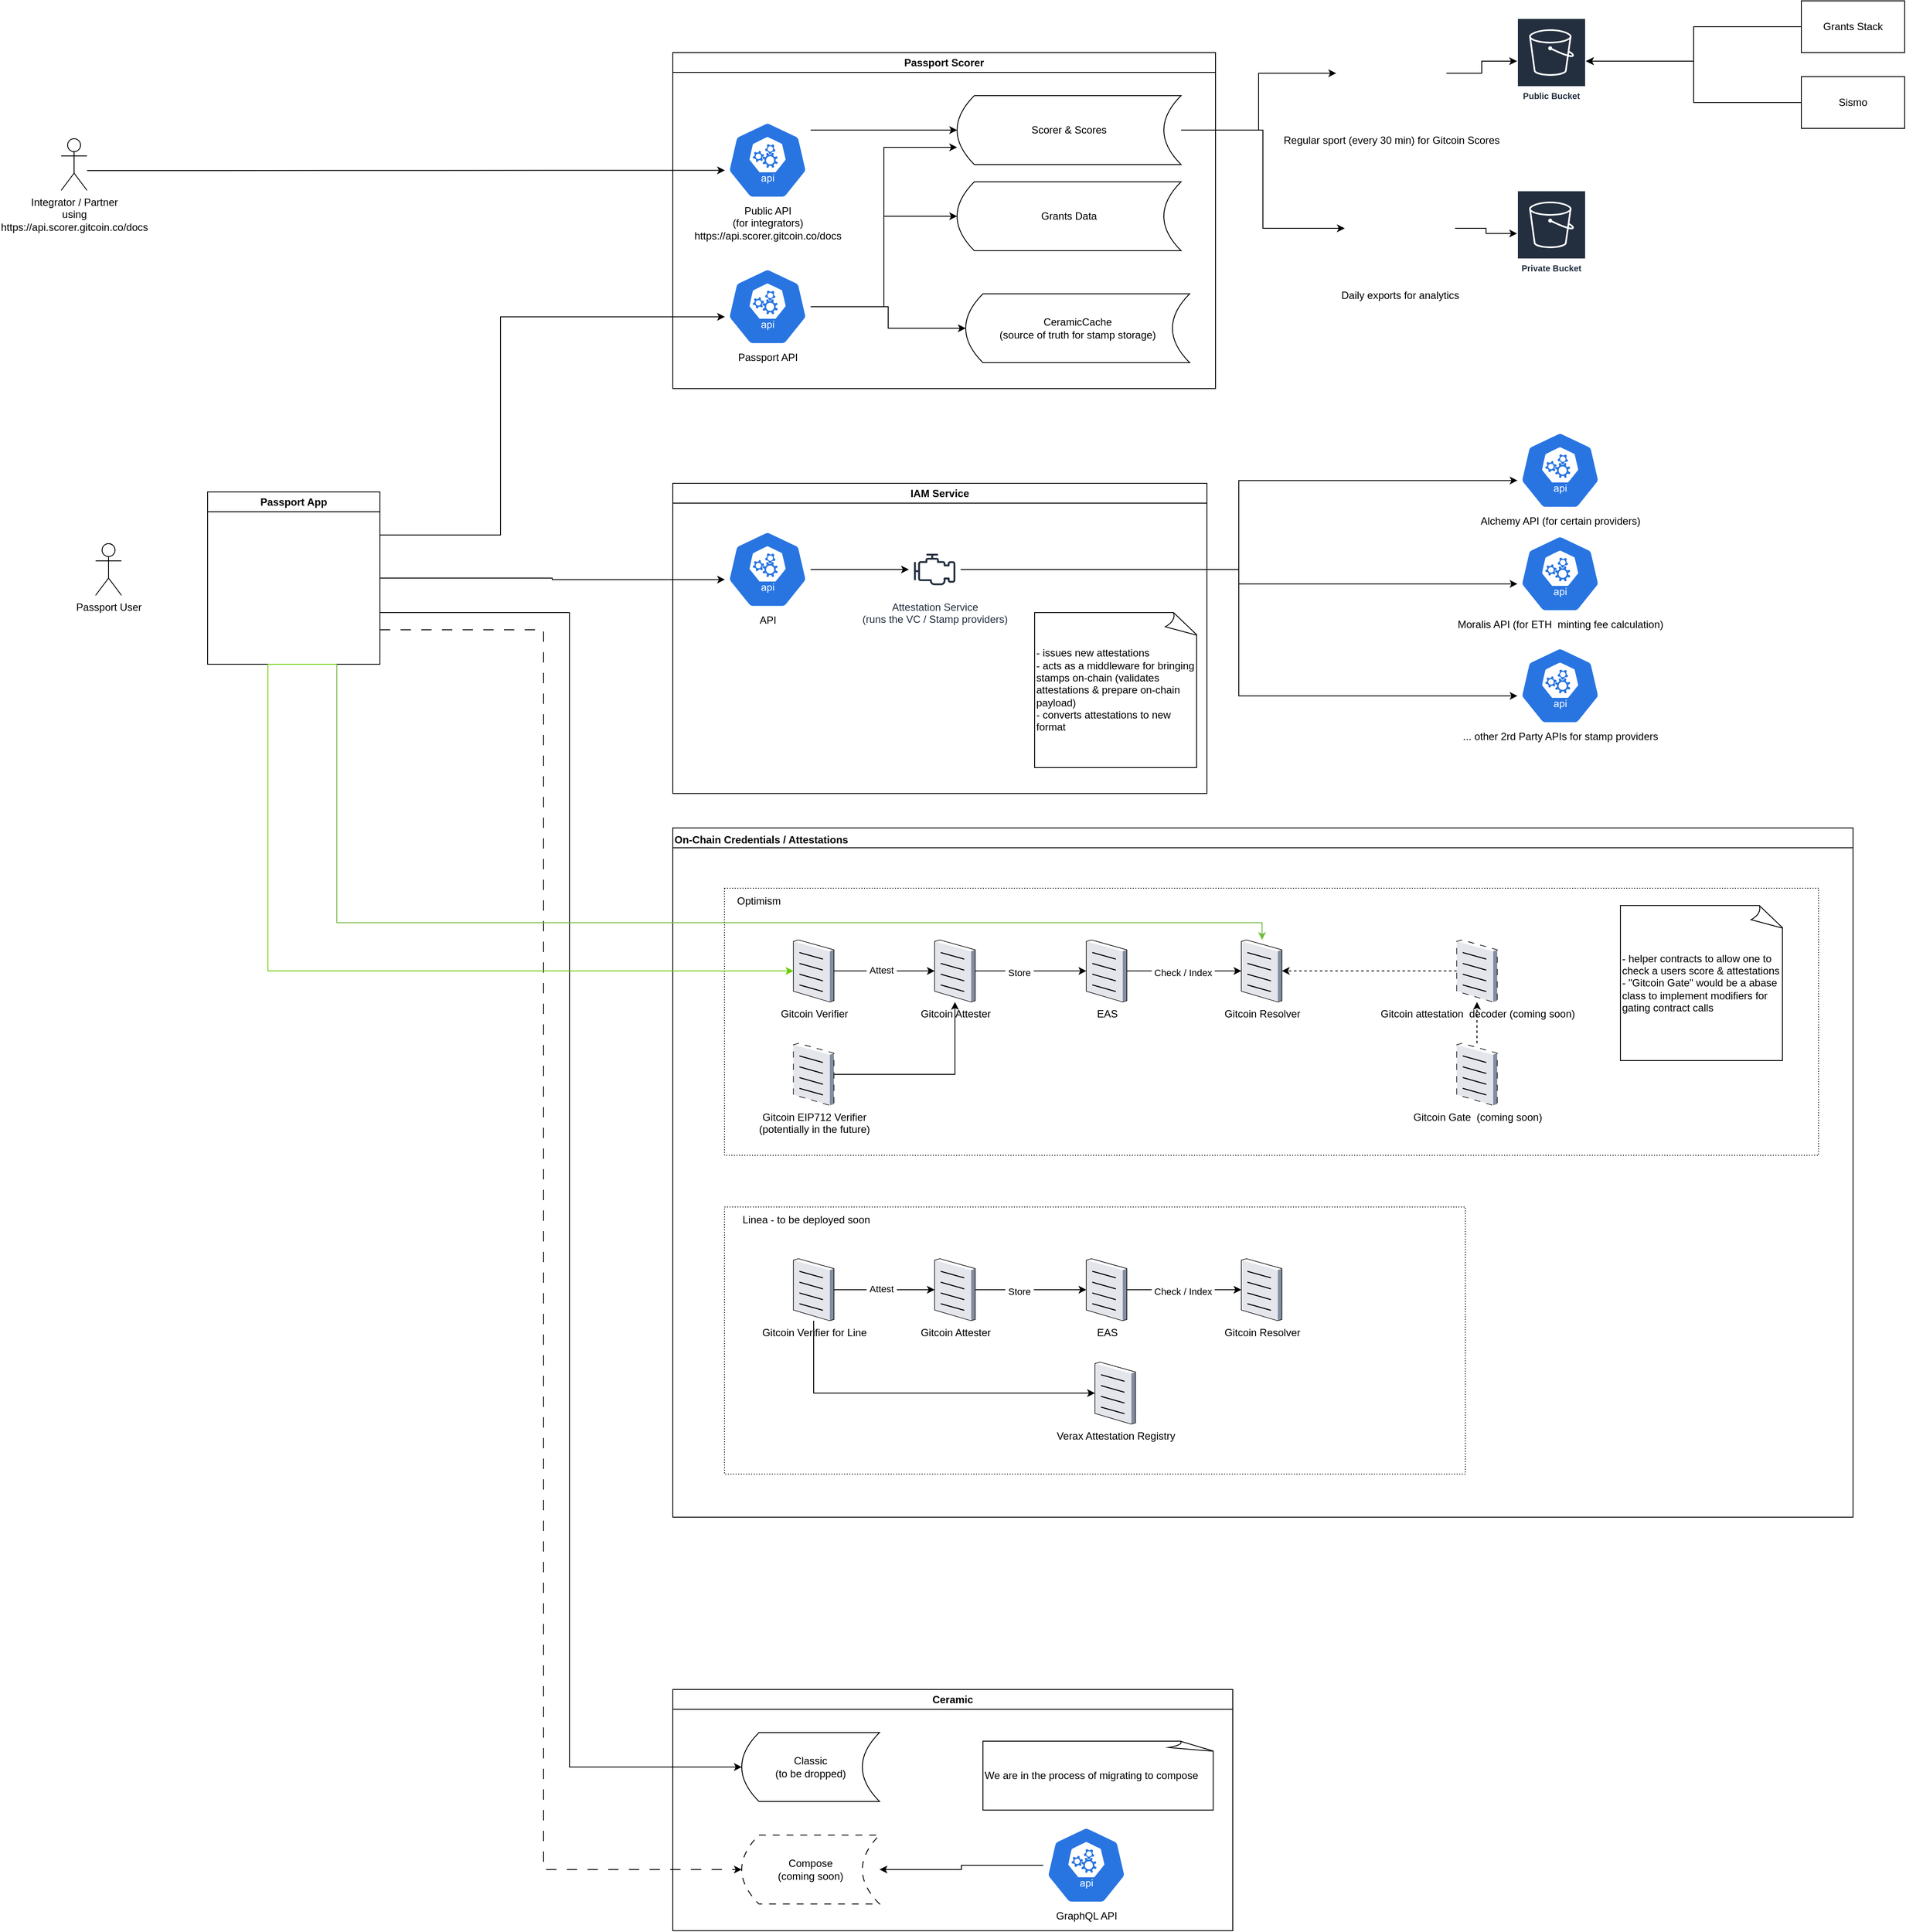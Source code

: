 <mxfile version="22.0.3" type="github">
  <diagram id="prtHgNgQTEPvFCAcTncT" name="Page-1">
    <mxGraphModel dx="2897" dy="1438" grid="1" gridSize="10" guides="1" tooltips="1" connect="1" arrows="1" fold="1" page="1" pageScale="1" pageWidth="827" pageHeight="1169" math="0" shadow="0">
      <root>
        <mxCell id="0" />
        <mxCell id="1" parent="0" />
        <mxCell id="uYgZu5FIEDiZeXpY4sAn-1" value="IAM Service" style="swimlane;whiteSpace=wrap;html=1;" parent="1" vertex="1">
          <mxGeometry x="110" y="620" width="620" height="360" as="geometry" />
        </mxCell>
        <mxCell id="uYgZu5FIEDiZeXpY4sAn-36" value="Attestation Service&lt;br&gt;(runs the VC / Stamp providers)" style="sketch=0;outlineConnect=0;fontColor=#232F3E;gradientColor=none;strokeColor=#232F3E;fillColor=#ffffff;dashed=0;verticalLabelPosition=bottom;verticalAlign=top;align=center;html=1;fontSize=12;fontStyle=0;aspect=fixed;shape=mxgraph.aws4.resourceIcon;resIcon=mxgraph.aws4.emr_engine;" parent="uYgZu5FIEDiZeXpY4sAn-1" vertex="1">
          <mxGeometry x="274" y="70" width="60" height="60" as="geometry" />
        </mxCell>
        <mxCell id="uYgZu5FIEDiZeXpY4sAn-42" style="edgeStyle=orthogonalEdgeStyle;rounded=0;orthogonalLoop=1;jettySize=auto;html=1;" parent="uYgZu5FIEDiZeXpY4sAn-1" source="uYgZu5FIEDiZeXpY4sAn-40" target="uYgZu5FIEDiZeXpY4sAn-36" edge="1">
          <mxGeometry relative="1" as="geometry" />
        </mxCell>
        <mxCell id="uYgZu5FIEDiZeXpY4sAn-40" value="API" style="sketch=0;html=1;dashed=0;whitespace=wrap;fillColor=#2875E2;strokeColor=#ffffff;points=[[0.005,0.63,0],[0.1,0.2,0],[0.9,0.2,0],[0.5,0,0],[0.995,0.63,0],[0.72,0.99,0],[0.5,1,0],[0.28,0.99,0]];verticalLabelPosition=bottom;align=center;verticalAlign=top;shape=mxgraph.kubernetes.icon;prIcon=api" parent="uYgZu5FIEDiZeXpY4sAn-1" vertex="1">
          <mxGeometry x="60" y="55" width="100" height="90" as="geometry" />
        </mxCell>
        <mxCell id="uYgZu5FIEDiZeXpY4sAn-45" value="- issues new attestations&lt;br&gt;- acts as a middleware for bringing stamps on-chain (validates attestations &amp;amp; prepare on-chain payload)&lt;br&gt;- converts attestations to new format" style="whiteSpace=wrap;html=1;shape=mxgraph.basic.document;align=left;" parent="uYgZu5FIEDiZeXpY4sAn-1" vertex="1">
          <mxGeometry x="420" y="150" width="190" height="180" as="geometry" />
        </mxCell>
        <mxCell id="uYgZu5FIEDiZeXpY4sAn-8" style="edgeStyle=orthogonalEdgeStyle;rounded=0;orthogonalLoop=1;jettySize=auto;html=1;entryX=0.005;entryY=0.63;entryDx=0;entryDy=0;entryPerimeter=0;exitX=1;exitY=0.25;exitDx=0;exitDy=0;" parent="1" source="uYgZu5FIEDiZeXpY4sAn-2" target="uYgZu5FIEDiZeXpY4sAn-17" edge="1">
          <mxGeometry relative="1" as="geometry">
            <mxPoint x="10" y="210" as="targetPoint" />
            <mxPoint x="-210" y="700" as="sourcePoint" />
            <Array as="points">
              <mxPoint x="-90" y="680" />
              <mxPoint x="-90" y="427" />
            </Array>
          </mxGeometry>
        </mxCell>
        <mxCell id="uYgZu5FIEDiZeXpY4sAn-13" style="edgeStyle=orthogonalEdgeStyle;rounded=0;orthogonalLoop=1;jettySize=auto;html=1;entryX=0;entryY=0.5;entryDx=0;entryDy=0;" parent="1" source="uYgZu5FIEDiZeXpY4sAn-2" target="uYgZu5FIEDiZeXpY4sAn-11" edge="1">
          <mxGeometry relative="1" as="geometry">
            <Array as="points">
              <mxPoint x="-10" y="770" />
              <mxPoint x="-10" y="2110" />
            </Array>
          </mxGeometry>
        </mxCell>
        <mxCell id="uYgZu5FIEDiZeXpY4sAn-14" style="edgeStyle=orthogonalEdgeStyle;rounded=0;orthogonalLoop=1;jettySize=auto;html=1;entryX=0;entryY=0.5;entryDx=0;entryDy=0;dashed=1;dashPattern=12 12;" parent="1" source="uYgZu5FIEDiZeXpY4sAn-2" target="uYgZu5FIEDiZeXpY4sAn-12" edge="1">
          <mxGeometry relative="1" as="geometry">
            <Array as="points">
              <mxPoint x="-40" y="790" />
              <mxPoint x="-40" y="2229" />
            </Array>
          </mxGeometry>
        </mxCell>
        <mxCell id="uYgZu5FIEDiZeXpY4sAn-2" value="Passport App" style="swimlane;whiteSpace=wrap;html=1;" parent="1" vertex="1">
          <mxGeometry x="-430" y="630" width="200" height="200" as="geometry" />
        </mxCell>
        <mxCell id="uYgZu5FIEDiZeXpY4sAn-3" value="Passport User" style="shape=umlActor;verticalLabelPosition=bottom;verticalAlign=top;html=1;outlineConnect=0;" parent="1" vertex="1">
          <mxGeometry x="-560" y="690" width="30" height="60" as="geometry" />
        </mxCell>
        <mxCell id="uYgZu5FIEDiZeXpY4sAn-4" value="Passport Scorer" style="swimlane;whiteSpace=wrap;html=1;" parent="1" vertex="1">
          <mxGeometry x="110" y="120" width="630" height="390" as="geometry" />
        </mxCell>
        <mxCell id="uYgZu5FIEDiZeXpY4sAn-16" value="Scorer &amp;amp; Scores" style="shape=dataStorage;whiteSpace=wrap;html=1;fixedSize=1;" parent="uYgZu5FIEDiZeXpY4sAn-4" vertex="1">
          <mxGeometry x="330" y="50" width="260" height="80" as="geometry" />
        </mxCell>
        <mxCell id="uYgZu5FIEDiZeXpY4sAn-18" value="Grants Data" style="shape=dataStorage;whiteSpace=wrap;html=1;fixedSize=1;" parent="uYgZu5FIEDiZeXpY4sAn-4" vertex="1">
          <mxGeometry x="330" y="150" width="260" height="80" as="geometry" />
        </mxCell>
        <mxCell id="uYgZu5FIEDiZeXpY4sAn-20" style="edgeStyle=orthogonalEdgeStyle;rounded=0;orthogonalLoop=1;jettySize=auto;html=1;entryX=0;entryY=0.75;entryDx=0;entryDy=0;" parent="uYgZu5FIEDiZeXpY4sAn-4" source="uYgZu5FIEDiZeXpY4sAn-17" target="uYgZu5FIEDiZeXpY4sAn-16" edge="1">
          <mxGeometry relative="1" as="geometry">
            <mxPoint x="260" y="180" as="targetPoint" />
          </mxGeometry>
        </mxCell>
        <mxCell id="uYgZu5FIEDiZeXpY4sAn-32" style="edgeStyle=orthogonalEdgeStyle;rounded=0;orthogonalLoop=1;jettySize=auto;html=1;entryX=0;entryY=0.5;entryDx=0;entryDy=0;" parent="uYgZu5FIEDiZeXpY4sAn-4" source="uYgZu5FIEDiZeXpY4sAn-17" target="uYgZu5FIEDiZeXpY4sAn-18" edge="1">
          <mxGeometry relative="1" as="geometry" />
        </mxCell>
        <mxCell id="uYgZu5FIEDiZeXpY4sAn-17" value="Passport API" style="sketch=0;html=1;dashed=0;whitespace=wrap;fillColor=#2875E2;strokeColor=#ffffff;points=[[0.005,0.63,0],[0.1,0.2,0],[0.9,0.2,0],[0.5,0,0],[0.995,0.63,0],[0.72,0.99,0],[0.5,1,0],[0.28,0.99,0]];verticalLabelPosition=bottom;align=center;verticalAlign=top;shape=mxgraph.kubernetes.icon;prIcon=api" parent="uYgZu5FIEDiZeXpY4sAn-4" vertex="1">
          <mxGeometry x="60" y="250" width="100" height="90" as="geometry" />
        </mxCell>
        <mxCell id="uYgZu5FIEDiZeXpY4sAn-24" style="edgeStyle=orthogonalEdgeStyle;rounded=0;orthogonalLoop=1;jettySize=auto;html=1;entryX=0;entryY=0.5;entryDx=0;entryDy=0;" parent="uYgZu5FIEDiZeXpY4sAn-4" source="uYgZu5FIEDiZeXpY4sAn-21" target="uYgZu5FIEDiZeXpY4sAn-16" edge="1">
          <mxGeometry relative="1" as="geometry">
            <Array as="points">
              <mxPoint x="210" y="90" />
              <mxPoint x="210" y="90" />
            </Array>
          </mxGeometry>
        </mxCell>
        <mxCell id="uYgZu5FIEDiZeXpY4sAn-21" value="Public API&lt;br&gt;(for integrators)&lt;br&gt;https://api.scorer.gitcoin.co/docs" style="sketch=0;html=1;dashed=0;whitespace=wrap;fillColor=#2875E2;strokeColor=#ffffff;points=[[0.005,0.63,0],[0.1,0.2,0],[0.9,0.2,0],[0.5,0,0],[0.995,0.63,0],[0.72,0.99,0],[0.5,1,0],[0.28,0.99,0]];verticalLabelPosition=bottom;align=center;verticalAlign=top;shape=mxgraph.kubernetes.icon;prIcon=api" parent="uYgZu5FIEDiZeXpY4sAn-4" vertex="1">
          <mxGeometry x="60" y="80" width="100" height="90" as="geometry" />
        </mxCell>
        <mxCell id="uYgZu5FIEDiZeXpY4sAn-15" value="CeramicCache&lt;br&gt;(source of truth for stamp storage)" style="shape=dataStorage;whiteSpace=wrap;html=1;fixedSize=1;" parent="uYgZu5FIEDiZeXpY4sAn-4" vertex="1">
          <mxGeometry x="340" y="280" width="260" height="80" as="geometry" />
        </mxCell>
        <mxCell id="uYgZu5FIEDiZeXpY4sAn-19" style="edgeStyle=orthogonalEdgeStyle;rounded=0;orthogonalLoop=1;jettySize=auto;html=1;entryX=0;entryY=0.5;entryDx=0;entryDy=0;" parent="uYgZu5FIEDiZeXpY4sAn-4" source="uYgZu5FIEDiZeXpY4sAn-17" target="uYgZu5FIEDiZeXpY4sAn-15" edge="1">
          <mxGeometry relative="1" as="geometry" />
        </mxCell>
        <mxCell id="uYgZu5FIEDiZeXpY4sAn-7" value="On-Chain Credentials / Attestations" style="swimlane;whiteSpace=wrap;html=1;align=left;verticalAlign=top;" parent="1" vertex="1">
          <mxGeometry x="110" y="1020" width="1370" height="800" as="geometry" />
        </mxCell>
        <mxCell id="uYgZu5FIEDiZeXpY4sAn-48" value="" style="rounded=0;whiteSpace=wrap;html=1;dashed=1;dashPattern=1 2;" parent="uYgZu5FIEDiZeXpY4sAn-7" vertex="1">
          <mxGeometry x="60" y="70" width="1270" height="310" as="geometry" />
        </mxCell>
        <mxCell id="uYgZu5FIEDiZeXpY4sAn-49" value="Optimism" style="text;html=1;strokeColor=none;fillColor=none;align=center;verticalAlign=middle;whiteSpace=wrap;rounded=0;" parent="uYgZu5FIEDiZeXpY4sAn-7" vertex="1">
          <mxGeometry x="70" y="70" width="60" height="30" as="geometry" />
        </mxCell>
        <mxCell id="uYgZu5FIEDiZeXpY4sAn-54" style="edgeStyle=orthogonalEdgeStyle;rounded=0;orthogonalLoop=1;jettySize=auto;html=1;" parent="uYgZu5FIEDiZeXpY4sAn-7" source="uYgZu5FIEDiZeXpY4sAn-50" target="uYgZu5FIEDiZeXpY4sAn-51" edge="1">
          <mxGeometry relative="1" as="geometry" />
        </mxCell>
        <mxCell id="uYgZu5FIEDiZeXpY4sAn-59" value="&amp;nbsp;Attest&amp;nbsp;" style="edgeLabel;html=1;align=center;verticalAlign=middle;resizable=0;points=[];" parent="uYgZu5FIEDiZeXpY4sAn-54" vertex="1" connectable="0">
          <mxGeometry x="-0.06" y="1" relative="1" as="geometry">
            <mxPoint as="offset" />
          </mxGeometry>
        </mxCell>
        <mxCell id="uYgZu5FIEDiZeXpY4sAn-50" value="Gitcoin Verifier" style="verticalLabelPosition=bottom;sketch=0;aspect=fixed;html=1;verticalAlign=top;strokeColor=none;align=center;outlineConnect=0;shape=mxgraph.citrix.document;" parent="uYgZu5FIEDiZeXpY4sAn-7" vertex="1">
          <mxGeometry x="140" y="130" width="47" height="72" as="geometry" />
        </mxCell>
        <mxCell id="uYgZu5FIEDiZeXpY4sAn-55" style="edgeStyle=orthogonalEdgeStyle;rounded=0;orthogonalLoop=1;jettySize=auto;html=1;" parent="uYgZu5FIEDiZeXpY4sAn-7" source="uYgZu5FIEDiZeXpY4sAn-51" target="uYgZu5FIEDiZeXpY4sAn-53" edge="1">
          <mxGeometry relative="1" as="geometry" />
        </mxCell>
        <mxCell id="uYgZu5FIEDiZeXpY4sAn-58" value="&amp;nbsp;Store&amp;nbsp;" style="edgeLabel;html=1;align=center;verticalAlign=middle;resizable=0;points=[];" parent="uYgZu5FIEDiZeXpY4sAn-55" vertex="1" connectable="0">
          <mxGeometry x="-0.209" y="-2" relative="1" as="geometry">
            <mxPoint as="offset" />
          </mxGeometry>
        </mxCell>
        <mxCell id="uYgZu5FIEDiZeXpY4sAn-51" value="Gitcoin Attester" style="verticalLabelPosition=bottom;sketch=0;aspect=fixed;html=1;verticalAlign=top;strokeColor=none;align=center;outlineConnect=0;shape=mxgraph.citrix.document;" parent="uYgZu5FIEDiZeXpY4sAn-7" vertex="1">
          <mxGeometry x="304" y="130" width="47" height="72" as="geometry" />
        </mxCell>
        <mxCell id="uYgZu5FIEDiZeXpY4sAn-52" value="Gitcoin Resolver" style="verticalLabelPosition=bottom;sketch=0;aspect=fixed;html=1;verticalAlign=top;strokeColor=none;align=center;outlineConnect=0;shape=mxgraph.citrix.document;" parent="uYgZu5FIEDiZeXpY4sAn-7" vertex="1">
          <mxGeometry x="660" y="130" width="47" height="72" as="geometry" />
        </mxCell>
        <mxCell id="uYgZu5FIEDiZeXpY4sAn-56" style="edgeStyle=orthogonalEdgeStyle;rounded=0;orthogonalLoop=1;jettySize=auto;html=1;" parent="uYgZu5FIEDiZeXpY4sAn-7" source="uYgZu5FIEDiZeXpY4sAn-53" target="uYgZu5FIEDiZeXpY4sAn-52" edge="1">
          <mxGeometry relative="1" as="geometry" />
        </mxCell>
        <mxCell id="uYgZu5FIEDiZeXpY4sAn-57" value="&amp;nbsp;Check / Index&amp;nbsp;" style="edgeLabel;html=1;align=center;verticalAlign=middle;resizable=0;points=[];" parent="uYgZu5FIEDiZeXpY4sAn-56" vertex="1" connectable="0">
          <mxGeometry x="-0.023" y="-2" relative="1" as="geometry">
            <mxPoint as="offset" />
          </mxGeometry>
        </mxCell>
        <mxCell id="uYgZu5FIEDiZeXpY4sAn-53" value="EAS" style="verticalLabelPosition=bottom;sketch=0;aspect=fixed;html=1;verticalAlign=top;strokeColor=none;align=center;outlineConnect=0;shape=mxgraph.citrix.document;" parent="uYgZu5FIEDiZeXpY4sAn-7" vertex="1">
          <mxGeometry x="480" y="130" width="47" height="72" as="geometry" />
        </mxCell>
        <mxCell id="uYgZu5FIEDiZeXpY4sAn-61" style="edgeStyle=orthogonalEdgeStyle;rounded=0;orthogonalLoop=1;jettySize=auto;html=1;" parent="uYgZu5FIEDiZeXpY4sAn-7" source="uYgZu5FIEDiZeXpY4sAn-60" target="uYgZu5FIEDiZeXpY4sAn-51" edge="1">
          <mxGeometry relative="1" as="geometry" />
        </mxCell>
        <mxCell id="uYgZu5FIEDiZeXpY4sAn-60" value="Gitcoin EIP712 Verifier&lt;br&gt;(potentially in the future)" style="verticalLabelPosition=bottom;sketch=0;aspect=fixed;html=1;verticalAlign=top;align=center;outlineConnect=0;shape=mxgraph.citrix.document;fillColor=none;strokeColor=default;dashed=1;dashPattern=12 12;" parent="uYgZu5FIEDiZeXpY4sAn-7" vertex="1">
          <mxGeometry x="140" y="250" width="47" height="72" as="geometry" />
        </mxCell>
        <mxCell id="uYgZu5FIEDiZeXpY4sAn-65" value="" style="rounded=0;whiteSpace=wrap;html=1;dashed=1;dashPattern=1 2;" parent="uYgZu5FIEDiZeXpY4sAn-7" vertex="1">
          <mxGeometry x="60" y="440" width="860" height="310" as="geometry" />
        </mxCell>
        <mxCell id="uYgZu5FIEDiZeXpY4sAn-66" value="Linea - to be deployed soon" style="text;html=1;strokeColor=none;fillColor=none;align=center;verticalAlign=middle;whiteSpace=wrap;rounded=0;" parent="uYgZu5FIEDiZeXpY4sAn-7" vertex="1">
          <mxGeometry x="60" y="440" width="190" height="30" as="geometry" />
        </mxCell>
        <mxCell id="uYgZu5FIEDiZeXpY4sAn-81" style="edgeStyle=orthogonalEdgeStyle;rounded=0;orthogonalLoop=1;jettySize=auto;html=1;" parent="uYgZu5FIEDiZeXpY4sAn-7" source="uYgZu5FIEDiZeXpY4sAn-69" target="uYgZu5FIEDiZeXpY4sAn-79" edge="1">
          <mxGeometry relative="1" as="geometry">
            <Array as="points">
              <mxPoint x="164" y="656" />
            </Array>
          </mxGeometry>
        </mxCell>
        <mxCell id="uYgZu5FIEDiZeXpY4sAn-69" value="Gitcoin Verifier for Line" style="verticalLabelPosition=bottom;sketch=0;aspect=fixed;html=1;verticalAlign=top;strokeColor=none;align=center;outlineConnect=0;shape=mxgraph.citrix.document;" parent="uYgZu5FIEDiZeXpY4sAn-7" vertex="1">
          <mxGeometry x="140" y="500" width="47" height="72" as="geometry" />
        </mxCell>
        <mxCell id="uYgZu5FIEDiZeXpY4sAn-72" value="Gitcoin Attester" style="verticalLabelPosition=bottom;sketch=0;aspect=fixed;html=1;verticalAlign=top;strokeColor=none;align=center;outlineConnect=0;shape=mxgraph.citrix.document;" parent="uYgZu5FIEDiZeXpY4sAn-7" vertex="1">
          <mxGeometry x="304" y="500" width="47" height="72" as="geometry" />
        </mxCell>
        <mxCell id="uYgZu5FIEDiZeXpY4sAn-67" style="edgeStyle=orthogonalEdgeStyle;rounded=0;orthogonalLoop=1;jettySize=auto;html=1;" parent="uYgZu5FIEDiZeXpY4sAn-7" source="uYgZu5FIEDiZeXpY4sAn-69" target="uYgZu5FIEDiZeXpY4sAn-72" edge="1">
          <mxGeometry relative="1" as="geometry" />
        </mxCell>
        <mxCell id="uYgZu5FIEDiZeXpY4sAn-68" value="&amp;nbsp;Attest&amp;nbsp;" style="edgeLabel;html=1;align=center;verticalAlign=middle;resizable=0;points=[];" parent="uYgZu5FIEDiZeXpY4sAn-67" vertex="1" connectable="0">
          <mxGeometry x="-0.06" y="1" relative="1" as="geometry">
            <mxPoint as="offset" />
          </mxGeometry>
        </mxCell>
        <mxCell id="uYgZu5FIEDiZeXpY4sAn-73" value="Gitcoin Resolver" style="verticalLabelPosition=bottom;sketch=0;aspect=fixed;html=1;verticalAlign=top;strokeColor=none;align=center;outlineConnect=0;shape=mxgraph.citrix.document;" parent="uYgZu5FIEDiZeXpY4sAn-7" vertex="1">
          <mxGeometry x="660" y="500" width="47" height="72" as="geometry" />
        </mxCell>
        <mxCell id="uYgZu5FIEDiZeXpY4sAn-74" style="edgeStyle=orthogonalEdgeStyle;rounded=0;orthogonalLoop=1;jettySize=auto;html=1;" parent="uYgZu5FIEDiZeXpY4sAn-7" source="uYgZu5FIEDiZeXpY4sAn-76" target="uYgZu5FIEDiZeXpY4sAn-73" edge="1">
          <mxGeometry relative="1" as="geometry" />
        </mxCell>
        <mxCell id="uYgZu5FIEDiZeXpY4sAn-75" value="&amp;nbsp;Check / Index&amp;nbsp;" style="edgeLabel;html=1;align=center;verticalAlign=middle;resizable=0;points=[];" parent="uYgZu5FIEDiZeXpY4sAn-74" vertex="1" connectable="0">
          <mxGeometry x="-0.023" y="-2" relative="1" as="geometry">
            <mxPoint as="offset" />
          </mxGeometry>
        </mxCell>
        <mxCell id="uYgZu5FIEDiZeXpY4sAn-76" value="EAS" style="verticalLabelPosition=bottom;sketch=0;aspect=fixed;html=1;verticalAlign=top;strokeColor=none;align=center;outlineConnect=0;shape=mxgraph.citrix.document;" parent="uYgZu5FIEDiZeXpY4sAn-7" vertex="1">
          <mxGeometry x="480" y="500" width="47" height="72" as="geometry" />
        </mxCell>
        <mxCell id="uYgZu5FIEDiZeXpY4sAn-70" style="edgeStyle=orthogonalEdgeStyle;rounded=0;orthogonalLoop=1;jettySize=auto;html=1;" parent="uYgZu5FIEDiZeXpY4sAn-7" source="uYgZu5FIEDiZeXpY4sAn-72" target="uYgZu5FIEDiZeXpY4sAn-76" edge="1">
          <mxGeometry relative="1" as="geometry" />
        </mxCell>
        <mxCell id="uYgZu5FIEDiZeXpY4sAn-71" value="&amp;nbsp;Store&amp;nbsp;" style="edgeLabel;html=1;align=center;verticalAlign=middle;resizable=0;points=[];" parent="uYgZu5FIEDiZeXpY4sAn-70" vertex="1" connectable="0">
          <mxGeometry x="-0.209" y="-2" relative="1" as="geometry">
            <mxPoint as="offset" />
          </mxGeometry>
        </mxCell>
        <mxCell id="uYgZu5FIEDiZeXpY4sAn-79" value="Verax Attestation Registry" style="verticalLabelPosition=bottom;sketch=0;aspect=fixed;html=1;verticalAlign=top;strokeColor=none;align=center;outlineConnect=0;shape=mxgraph.citrix.document;" parent="uYgZu5FIEDiZeXpY4sAn-7" vertex="1">
          <mxGeometry x="490" y="620" width="47" height="72" as="geometry" />
        </mxCell>
        <mxCell id="uYgZu5FIEDiZeXpY4sAn-85" style="edgeStyle=orthogonalEdgeStyle;rounded=0;orthogonalLoop=1;jettySize=auto;html=1;dashed=1;" parent="uYgZu5FIEDiZeXpY4sAn-7" source="uYgZu5FIEDiZeXpY4sAn-84" target="uYgZu5FIEDiZeXpY4sAn-52" edge="1">
          <mxGeometry relative="1" as="geometry" />
        </mxCell>
        <mxCell id="uYgZu5FIEDiZeXpY4sAn-84" value="Gitcoin attestation &amp;nbsp;decoder (coming soon)" style="verticalLabelPosition=bottom;sketch=0;aspect=fixed;html=1;verticalAlign=top;align=center;outlineConnect=0;shape=mxgraph.citrix.document;fillColor=none;strokeColor=default;dashed=1;dashPattern=12 12;" parent="uYgZu5FIEDiZeXpY4sAn-7" vertex="1">
          <mxGeometry x="910" y="130" width="47" height="72" as="geometry" />
        </mxCell>
        <mxCell id="uYgZu5FIEDiZeXpY4sAn-87" style="edgeStyle=orthogonalEdgeStyle;rounded=0;orthogonalLoop=1;jettySize=auto;html=1;dashed=1;" parent="uYgZu5FIEDiZeXpY4sAn-7" source="uYgZu5FIEDiZeXpY4sAn-86" target="uYgZu5FIEDiZeXpY4sAn-84" edge="1">
          <mxGeometry relative="1" as="geometry" />
        </mxCell>
        <mxCell id="uYgZu5FIEDiZeXpY4sAn-86" value="Gitcoin Gate &amp;nbsp;(coming soon)" style="verticalLabelPosition=bottom;sketch=0;aspect=fixed;html=1;verticalAlign=top;align=center;outlineConnect=0;shape=mxgraph.citrix.document;fillColor=none;strokeColor=default;dashed=1;dashPattern=12 12;" parent="uYgZu5FIEDiZeXpY4sAn-7" vertex="1">
          <mxGeometry x="910" y="250" width="47" height="72" as="geometry" />
        </mxCell>
        <mxCell id="uYgZu5FIEDiZeXpY4sAn-88" value="- helper contracts to allow one to check a users score &amp;amp; attestations&lt;br&gt;- &quot;Gitcoin Gate&quot; would be a abase class to implement modifiers for gating contract calls" style="whiteSpace=wrap;html=1;shape=mxgraph.basic.document;align=left;" parent="uYgZu5FIEDiZeXpY4sAn-7" vertex="1">
          <mxGeometry x="1100" y="90" width="190" height="180" as="geometry" />
        </mxCell>
        <mxCell id="uYgZu5FIEDiZeXpY4sAn-9" value="Ceramic" style="swimlane;whiteSpace=wrap;html=1;startSize=23;" parent="1" vertex="1">
          <mxGeometry x="110" y="2020" width="650" height="280" as="geometry" />
        </mxCell>
        <mxCell id="uYgZu5FIEDiZeXpY4sAn-11" value="Classic&lt;br&gt;(to be dropped)" style="shape=dataStorage;whiteSpace=wrap;html=1;fixedSize=1;" parent="uYgZu5FIEDiZeXpY4sAn-9" vertex="1">
          <mxGeometry x="80" y="50" width="160" height="80" as="geometry" />
        </mxCell>
        <mxCell id="uYgZu5FIEDiZeXpY4sAn-12" value="Compose &lt;br&gt;(coming soon)" style="shape=dataStorage;whiteSpace=wrap;html=1;fixedSize=1;dashed=1;dashPattern=8 8;" parent="uYgZu5FIEDiZeXpY4sAn-9" vertex="1">
          <mxGeometry x="80" y="169" width="160" height="80" as="geometry" />
        </mxCell>
        <mxCell id="uYgZu5FIEDiZeXpY4sAn-47" value="We are in the process of migrating to compose" style="whiteSpace=wrap;html=1;shape=mxgraph.basic.document;align=left;" parent="uYgZu5FIEDiZeXpY4sAn-9" vertex="1">
          <mxGeometry x="360" y="60" width="270" height="80" as="geometry" />
        </mxCell>
        <mxCell id="uYgZu5FIEDiZeXpY4sAn-90" style="edgeStyle=orthogonalEdgeStyle;rounded=0;orthogonalLoop=1;jettySize=auto;html=1;" parent="uYgZu5FIEDiZeXpY4sAn-9" source="uYgZu5FIEDiZeXpY4sAn-89" target="uYgZu5FIEDiZeXpY4sAn-12" edge="1">
          <mxGeometry relative="1" as="geometry" />
        </mxCell>
        <mxCell id="uYgZu5FIEDiZeXpY4sAn-89" value="GraphQL API" style="sketch=0;html=1;dashed=0;whitespace=wrap;fillColor=#2875E2;strokeColor=#ffffff;points=[[0.005,0.63,0],[0.1,0.2,0],[0.9,0.2,0],[0.5,0,0],[0.995,0.63,0],[0.72,0.99,0],[0.5,1,0],[0.28,0.99,0]];verticalLabelPosition=bottom;align=center;verticalAlign=top;shape=mxgraph.kubernetes.icon;prIcon=api" parent="uYgZu5FIEDiZeXpY4sAn-9" vertex="1">
          <mxGeometry x="430" y="159" width="100" height="90" as="geometry" />
        </mxCell>
        <mxCell id="uYgZu5FIEDiZeXpY4sAn-28" style="edgeStyle=orthogonalEdgeStyle;rounded=0;orthogonalLoop=1;jettySize=auto;html=1;entryX=0.005;entryY=0.63;entryDx=0;entryDy=0;entryPerimeter=0;" parent="1" source="uYgZu5FIEDiZeXpY4sAn-25" target="uYgZu5FIEDiZeXpY4sAn-21" edge="1">
          <mxGeometry relative="1" as="geometry">
            <Array as="points">
              <mxPoint x="-460" y="257" />
              <mxPoint x="-460" y="257" />
            </Array>
          </mxGeometry>
        </mxCell>
        <mxCell id="uYgZu5FIEDiZeXpY4sAn-25" value="Integrator / Partner&lt;br&gt;using&lt;br&gt;https://api.scorer.gitcoin.co/docs" style="shape=umlActor;verticalLabelPosition=bottom;verticalAlign=top;html=1;outlineConnect=0;" parent="1" vertex="1">
          <mxGeometry x="-600" y="220" width="30" height="60" as="geometry" />
        </mxCell>
        <mxCell id="uYgZu5FIEDiZeXpY4sAn-33" value="Alchemy API (for certain providers)" style="sketch=0;html=1;dashed=0;whitespace=wrap;fillColor=#2875E2;strokeColor=#ffffff;points=[[0.005,0.63,0],[0.1,0.2,0],[0.9,0.2,0],[0.5,0,0],[0.995,0.63,0],[0.72,0.99,0],[0.5,1,0],[0.28,0.99,0]];verticalLabelPosition=bottom;align=center;verticalAlign=top;shape=mxgraph.kubernetes.icon;prIcon=api" parent="1" vertex="1">
          <mxGeometry x="1090" y="560" width="100" height="90" as="geometry" />
        </mxCell>
        <mxCell id="uYgZu5FIEDiZeXpY4sAn-34" value="Moralis API (for ETH &amp;nbsp;minting fee calculation)" style="sketch=0;html=1;dashed=0;whitespace=wrap;fillColor=#2875E2;strokeColor=#ffffff;points=[[0.005,0.63,0],[0.1,0.2,0],[0.9,0.2,0],[0.5,0,0],[0.995,0.63,0],[0.72,0.99,0],[0.5,1,0],[0.28,0.99,0]];verticalLabelPosition=bottom;align=center;verticalAlign=top;shape=mxgraph.kubernetes.icon;prIcon=api" parent="1" vertex="1">
          <mxGeometry x="1090" y="680" width="100" height="90" as="geometry" />
        </mxCell>
        <mxCell id="uYgZu5FIEDiZeXpY4sAn-35" value="... other 2rd Party APIs for stamp providers" style="sketch=0;html=1;dashed=0;whitespace=wrap;fillColor=#2875E2;strokeColor=#ffffff;points=[[0.005,0.63,0],[0.1,0.2,0],[0.9,0.2,0],[0.5,0,0],[0.995,0.63,0],[0.72,0.99,0],[0.5,1,0],[0.28,0.99,0]];verticalLabelPosition=bottom;align=center;verticalAlign=top;shape=mxgraph.kubernetes.icon;prIcon=api" parent="1" vertex="1">
          <mxGeometry x="1090" y="810" width="100" height="90" as="geometry" />
        </mxCell>
        <mxCell id="uYgZu5FIEDiZeXpY4sAn-37" style="edgeStyle=orthogonalEdgeStyle;rounded=0;orthogonalLoop=1;jettySize=auto;html=1;entryX=0.005;entryY=0.63;entryDx=0;entryDy=0;entryPerimeter=0;" parent="1" source="uYgZu5FIEDiZeXpY4sAn-36" target="uYgZu5FIEDiZeXpY4sAn-33" edge="1">
          <mxGeometry relative="1" as="geometry" />
        </mxCell>
        <mxCell id="uYgZu5FIEDiZeXpY4sAn-38" style="edgeStyle=orthogonalEdgeStyle;rounded=0;orthogonalLoop=1;jettySize=auto;html=1;entryX=0.005;entryY=0.63;entryDx=0;entryDy=0;entryPerimeter=0;" parent="1" source="uYgZu5FIEDiZeXpY4sAn-36" target="uYgZu5FIEDiZeXpY4sAn-34" edge="1">
          <mxGeometry relative="1" as="geometry" />
        </mxCell>
        <mxCell id="uYgZu5FIEDiZeXpY4sAn-39" style="edgeStyle=orthogonalEdgeStyle;rounded=0;orthogonalLoop=1;jettySize=auto;html=1;entryX=0.005;entryY=0.63;entryDx=0;entryDy=0;entryPerimeter=0;" parent="1" source="uYgZu5FIEDiZeXpY4sAn-36" target="uYgZu5FIEDiZeXpY4sAn-35" edge="1">
          <mxGeometry relative="1" as="geometry" />
        </mxCell>
        <mxCell id="tRTAsfZlV08TQ8dc1hLh-1" style="edgeStyle=orthogonalEdgeStyle;rounded=0;orthogonalLoop=1;jettySize=auto;html=1;strokeColor=#66CC00;exitX=0.75;exitY=1;exitDx=0;exitDy=0;" parent="1" source="uYgZu5FIEDiZeXpY4sAn-2" target="uYgZu5FIEDiZeXpY4sAn-50" edge="1">
          <mxGeometry relative="1" as="geometry">
            <Array as="points">
              <mxPoint x="-360" y="830" />
              <mxPoint x="-360" y="1186" />
            </Array>
          </mxGeometry>
        </mxCell>
        <mxCell id="tRTAsfZlV08TQ8dc1hLh-3" style="edgeStyle=orthogonalEdgeStyle;rounded=0;orthogonalLoop=1;jettySize=auto;html=1;strokeColor=#77bb41;" parent="1" source="uYgZu5FIEDiZeXpY4sAn-2" target="uYgZu5FIEDiZeXpY4sAn-52" edge="1">
          <mxGeometry relative="1" as="geometry">
            <Array as="points">
              <mxPoint x="-280" y="1130" />
              <mxPoint x="794" y="1130" />
            </Array>
          </mxGeometry>
        </mxCell>
        <mxCell id="tRTAsfZlV08TQ8dc1hLh-4" style="edgeStyle=orthogonalEdgeStyle;rounded=0;orthogonalLoop=1;jettySize=auto;html=1;entryX=0.005;entryY=0.63;entryDx=0;entryDy=0;entryPerimeter=0;" parent="1" source="uYgZu5FIEDiZeXpY4sAn-2" target="uYgZu5FIEDiZeXpY4sAn-40" edge="1">
          <mxGeometry relative="1" as="geometry" />
        </mxCell>
        <mxCell id="tRTAsfZlV08TQ8dc1hLh-5" value="Public Bucket" style="sketch=0;outlineConnect=0;fontColor=#232F3E;gradientColor=none;strokeColor=#ffffff;fillColor=#232F3E;dashed=0;verticalLabelPosition=middle;verticalAlign=bottom;align=center;html=1;whiteSpace=wrap;fontSize=10;fontStyle=1;spacing=3;shape=mxgraph.aws4.productIcon;prIcon=mxgraph.aws4.s3;" parent="1" vertex="1">
          <mxGeometry x="1090" y="80" width="80" height="100" as="geometry" />
        </mxCell>
        <mxCell id="tRTAsfZlV08TQ8dc1hLh-6" style="edgeStyle=orthogonalEdgeStyle;rounded=0;orthogonalLoop=1;jettySize=auto;html=1;" parent="1" source="tRTAsfZlV08TQ8dc1hLh-7" target="tRTAsfZlV08TQ8dc1hLh-5" edge="1">
          <mxGeometry relative="1" as="geometry" />
        </mxCell>
        <mxCell id="tRTAsfZlV08TQ8dc1hLh-8" value="" style="edgeStyle=orthogonalEdgeStyle;rounded=0;orthogonalLoop=1;jettySize=auto;html=1;" parent="1" source="uYgZu5FIEDiZeXpY4sAn-16" target="tRTAsfZlV08TQ8dc1hLh-7" edge="1">
          <mxGeometry relative="1" as="geometry">
            <mxPoint x="700" y="210" as="sourcePoint" />
            <mxPoint x="1070" y="130" as="targetPoint" />
          </mxGeometry>
        </mxCell>
        <mxCell id="tRTAsfZlV08TQ8dc1hLh-7" value="Regular sport (every 30 min) for Gitcoin Scores" style="shape=image;html=1;verticalAlign=top;verticalLabelPosition=bottom;labelBackgroundColor=#ffffff;imageAspect=0;aspect=fixed;image=https://cdn3.iconfinder.com/data/icons/UltimateGnome/128x128/status/gnome-fs-loading-icon.png" parent="1" vertex="1">
          <mxGeometry x="880" y="80" width="128" height="128" as="geometry" />
        </mxCell>
        <mxCell id="tRTAsfZlV08TQ8dc1hLh-9" value="Private Bucket" style="sketch=0;outlineConnect=0;fontColor=#232F3E;gradientColor=none;strokeColor=#ffffff;fillColor=#232F3E;dashed=0;verticalLabelPosition=middle;verticalAlign=bottom;align=center;html=1;whiteSpace=wrap;fontSize=10;fontStyle=1;spacing=3;shape=mxgraph.aws4.productIcon;prIcon=mxgraph.aws4.s3;" parent="1" vertex="1">
          <mxGeometry x="1090" y="280" width="80" height="100" as="geometry" />
        </mxCell>
        <mxCell id="tRTAsfZlV08TQ8dc1hLh-12" style="edgeStyle=orthogonalEdgeStyle;rounded=0;orthogonalLoop=1;jettySize=auto;html=1;" parent="1" source="tRTAsfZlV08TQ8dc1hLh-10" target="tRTAsfZlV08TQ8dc1hLh-5" edge="1">
          <mxGeometry relative="1" as="geometry" />
        </mxCell>
        <mxCell id="tRTAsfZlV08TQ8dc1hLh-10" value="Grants Stack" style="rounded=0;whiteSpace=wrap;html=1;" parent="1" vertex="1">
          <mxGeometry x="1420" y="60" width="120" height="60" as="geometry" />
        </mxCell>
        <mxCell id="tRTAsfZlV08TQ8dc1hLh-13" style="edgeStyle=orthogonalEdgeStyle;rounded=0;orthogonalLoop=1;jettySize=auto;html=1;" parent="1" source="tRTAsfZlV08TQ8dc1hLh-11" target="tRTAsfZlV08TQ8dc1hLh-5" edge="1">
          <mxGeometry relative="1" as="geometry" />
        </mxCell>
        <mxCell id="tRTAsfZlV08TQ8dc1hLh-11" value="Sismo" style="rounded=0;whiteSpace=wrap;html=1;" parent="1" vertex="1">
          <mxGeometry x="1420" y="148" width="120" height="60" as="geometry" />
        </mxCell>
        <mxCell id="tRTAsfZlV08TQ8dc1hLh-16" style="edgeStyle=orthogonalEdgeStyle;rounded=0;orthogonalLoop=1;jettySize=auto;html=1;" parent="1" source="tRTAsfZlV08TQ8dc1hLh-14" target="tRTAsfZlV08TQ8dc1hLh-9" edge="1">
          <mxGeometry relative="1" as="geometry" />
        </mxCell>
        <mxCell id="tRTAsfZlV08TQ8dc1hLh-14" value="Daily exports for analytics" style="shape=image;html=1;verticalAlign=top;verticalLabelPosition=bottom;labelBackgroundColor=#ffffff;imageAspect=0;aspect=fixed;image=https://cdn3.iconfinder.com/data/icons/UltimateGnome/128x128/status/gnome-fs-loading-icon.png" parent="1" vertex="1">
          <mxGeometry x="890" y="260" width="128" height="128" as="geometry" />
        </mxCell>
        <mxCell id="tRTAsfZlV08TQ8dc1hLh-15" style="edgeStyle=orthogonalEdgeStyle;rounded=0;orthogonalLoop=1;jettySize=auto;html=1;entryX=0;entryY=0.5;entryDx=0;entryDy=0;" parent="1" source="uYgZu5FIEDiZeXpY4sAn-16" target="tRTAsfZlV08TQ8dc1hLh-14" edge="1">
          <mxGeometry relative="1" as="geometry" />
        </mxCell>
      </root>
    </mxGraphModel>
  </diagram>
</mxfile>
